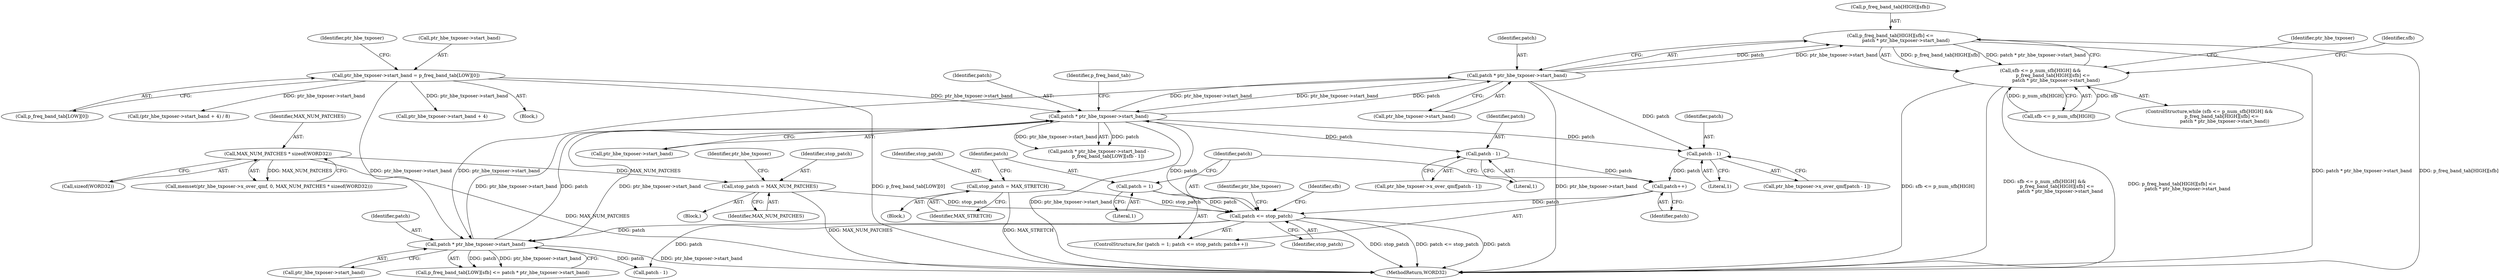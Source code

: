 digraph "0_Android_04e8cd58f075bec5892e369c8deebca9c67e855c_4@array" {
"1000510" [label="(Call,p_freq_band_tab[HIGH][sfb] <=\n                     patch * ptr_hbe_txposer->start_band)"];
"1000516" [label="(Call,patch * ptr_hbe_txposer->start_band)"];
"1000468" [label="(Call,patch * ptr_hbe_txposer->start_band)"];
"1000451" [label="(Call,patch * ptr_hbe_txposer->start_band)"];
"1000432" [label="(Call,patch <= stop_patch)"];
"1000435" [label="(Call,patch++)"];
"1000487" [label="(Call,patch - 1)"];
"1000528" [label="(Call,patch - 1)"];
"1000429" [label="(Call,patch = 1)"];
"1000425" [label="(Call,stop_patch = MAX_STRETCH)"];
"1000415" [label="(Call,stop_patch = MAX_NUM_PATCHES)"];
"1000405" [label="(Call,MAX_NUM_PATCHES * sizeof(WORD32))"];
"1000115" [label="(Call,ptr_hbe_txposer->start_band = p_freq_band_tab[LOW][0])"];
"1000504" [label="(Call,sfb <= p_num_sfb[HIGH] &&\n                 p_freq_band_tab[HIGH][sfb] <=\n                     patch * ptr_hbe_txposer->start_band)"];
"1000116" [label="(Call,ptr_hbe_txposer->start_band)"];
"1000143" [label="(Call,ptr_hbe_txposer->start_band + 4)"];
"1000400" [label="(Call,memset(ptr_hbe_txposer->x_over_qmf, 0, MAX_NUM_PATCHES * sizeof(WORD32)))"];
"1000526" [label="(Identifier,ptr_hbe_txposer)"];
"1000529" [label="(Identifier,patch)"];
"1000452" [label="(Identifier,patch)"];
"1000488" [label="(Identifier,patch)"];
"1000114" [label="(Block,)"];
"1000517" [label="(Identifier,patch)"];
"1000524" [label="(Call,ptr_hbe_txposer->x_over_qmf[patch - 1])"];
"1000469" [label="(Identifier,patch)"];
"1000436" [label="(Identifier,patch)"];
"1000420" [label="(Identifier,ptr_hbe_txposer)"];
"1000435" [label="(Call,patch++)"];
"1000416" [label="(Identifier,stop_patch)"];
"1000406" [label="(Identifier,MAX_NUM_PATCHES)"];
"1000115" [label="(Call,ptr_hbe_txposer->start_band = p_freq_band_tab[LOW][0])"];
"1000424" [label="(Block,)"];
"1000433" [label="(Identifier,patch)"];
"1000119" [label="(Call,p_freq_band_tab[LOW][0])"];
"1000429" [label="(Call,patch = 1)"];
"1000503" [label="(ControlStructure,while (sfb <= p_num_sfb[HIGH] &&\n                 p_freq_band_tab[HIGH][sfb] <=\n                     patch * ptr_hbe_txposer->start_band))"];
"1000142" [label="(Call,(ptr_hbe_txposer->start_band + 4) / 8)"];
"1000453" [label="(Call,ptr_hbe_txposer->start_band)"];
"1000505" [label="(Call,sfb <= p_num_sfb[HIGH])"];
"1000441" [label="(Identifier,sfb)"];
"1000489" [label="(Literal,1)"];
"1000417" [label="(Identifier,MAX_NUM_PATCHES)"];
"1000415" [label="(Call,stop_patch = MAX_NUM_PATCHES)"];
"1000475" [label="(Identifier,p_freq_band_tab)"];
"1000510" [label="(Call,p_freq_band_tab[HIGH][sfb] <=\n                     patch * ptr_hbe_txposer->start_band)"];
"1000126" [label="(Identifier,ptr_hbe_txposer)"];
"1000468" [label="(Call,patch * ptr_hbe_txposer->start_band)"];
"1000571" [label="(MethodReturn,WORD32)"];
"1000428" [label="(ControlStructure,for (patch = 1; patch <= stop_patch; patch++))"];
"1000487" [label="(Call,patch - 1)"];
"1000431" [label="(Literal,1)"];
"1000407" [label="(Call,sizeof(WORD32))"];
"1000405" [label="(Call,MAX_NUM_PATCHES * sizeof(WORD32))"];
"1000528" [label="(Call,patch - 1)"];
"1000432" [label="(Call,patch <= stop_patch)"];
"1000425" [label="(Call,stop_patch = MAX_STRETCH)"];
"1000516" [label="(Call,patch * ptr_hbe_txposer->start_band)"];
"1000522" [label="(Identifier,sfb)"];
"1000483" [label="(Call,ptr_hbe_txposer->x_over_qmf[patch - 1])"];
"1000518" [label="(Call,ptr_hbe_txposer->start_band)"];
"1000530" [label="(Literal,1)"];
"1000445" [label="(Call,p_freq_band_tab[LOW][sfb] <= patch * ptr_hbe_txposer->start_band)"];
"1000504" [label="(Call,sfb <= p_num_sfb[HIGH] &&\n                 p_freq_band_tab[HIGH][sfb] <=\n                     patch * ptr_hbe_txposer->start_band)"];
"1000511" [label="(Call,p_freq_band_tab[HIGH][sfb])"];
"1000545" [label="(Call,patch - 1)"];
"1000434" [label="(Identifier,stop_patch)"];
"1000430" [label="(Identifier,patch)"];
"1000467" [label="(Call,patch * ptr_hbe_txposer->start_band -\n             p_freq_band_tab[LOW][sfb - 1])"];
"1000470" [label="(Call,ptr_hbe_txposer->start_band)"];
"1000427" [label="(Identifier,MAX_STRETCH)"];
"1000426" [label="(Identifier,stop_patch)"];
"1000562" [label="(Identifier,ptr_hbe_txposer)"];
"1000451" [label="(Call,patch * ptr_hbe_txposer->start_band)"];
"1000414" [label="(Block,)"];
"1000510" -> "1000504"  [label="AST: "];
"1000510" -> "1000516"  [label="CFG: "];
"1000511" -> "1000510"  [label="AST: "];
"1000516" -> "1000510"  [label="AST: "];
"1000504" -> "1000510"  [label="CFG: "];
"1000510" -> "1000571"  [label="DDG: p_freq_band_tab[HIGH][sfb]"];
"1000510" -> "1000571"  [label="DDG: patch * ptr_hbe_txposer->start_band"];
"1000510" -> "1000504"  [label="DDG: p_freq_band_tab[HIGH][sfb]"];
"1000510" -> "1000504"  [label="DDG: patch * ptr_hbe_txposer->start_band"];
"1000516" -> "1000510"  [label="DDG: patch"];
"1000516" -> "1000510"  [label="DDG: ptr_hbe_txposer->start_band"];
"1000516" -> "1000518"  [label="CFG: "];
"1000517" -> "1000516"  [label="AST: "];
"1000518" -> "1000516"  [label="AST: "];
"1000516" -> "1000571"  [label="DDG: ptr_hbe_txposer->start_band"];
"1000516" -> "1000451"  [label="DDG: ptr_hbe_txposer->start_band"];
"1000516" -> "1000468"  [label="DDG: ptr_hbe_txposer->start_band"];
"1000468" -> "1000516"  [label="DDG: patch"];
"1000468" -> "1000516"  [label="DDG: ptr_hbe_txposer->start_band"];
"1000516" -> "1000528"  [label="DDG: patch"];
"1000468" -> "1000467"  [label="AST: "];
"1000468" -> "1000470"  [label="CFG: "];
"1000469" -> "1000468"  [label="AST: "];
"1000470" -> "1000468"  [label="AST: "];
"1000475" -> "1000468"  [label="CFG: "];
"1000468" -> "1000571"  [label="DDG: ptr_hbe_txposer->start_band"];
"1000468" -> "1000451"  [label="DDG: ptr_hbe_txposer->start_band"];
"1000468" -> "1000467"  [label="DDG: patch"];
"1000468" -> "1000467"  [label="DDG: ptr_hbe_txposer->start_band"];
"1000451" -> "1000468"  [label="DDG: patch"];
"1000451" -> "1000468"  [label="DDG: ptr_hbe_txposer->start_band"];
"1000432" -> "1000468"  [label="DDG: patch"];
"1000115" -> "1000468"  [label="DDG: ptr_hbe_txposer->start_band"];
"1000468" -> "1000487"  [label="DDG: patch"];
"1000468" -> "1000528"  [label="DDG: patch"];
"1000451" -> "1000445"  [label="AST: "];
"1000451" -> "1000453"  [label="CFG: "];
"1000452" -> "1000451"  [label="AST: "];
"1000453" -> "1000451"  [label="AST: "];
"1000445" -> "1000451"  [label="CFG: "];
"1000451" -> "1000571"  [label="DDG: ptr_hbe_txposer->start_band"];
"1000451" -> "1000445"  [label="DDG: patch"];
"1000451" -> "1000445"  [label="DDG: ptr_hbe_txposer->start_band"];
"1000432" -> "1000451"  [label="DDG: patch"];
"1000115" -> "1000451"  [label="DDG: ptr_hbe_txposer->start_band"];
"1000451" -> "1000545"  [label="DDG: patch"];
"1000432" -> "1000428"  [label="AST: "];
"1000432" -> "1000434"  [label="CFG: "];
"1000433" -> "1000432"  [label="AST: "];
"1000434" -> "1000432"  [label="AST: "];
"1000441" -> "1000432"  [label="CFG: "];
"1000562" -> "1000432"  [label="CFG: "];
"1000432" -> "1000571"  [label="DDG: stop_patch"];
"1000432" -> "1000571"  [label="DDG: patch <= stop_patch"];
"1000432" -> "1000571"  [label="DDG: patch"];
"1000435" -> "1000432"  [label="DDG: patch"];
"1000429" -> "1000432"  [label="DDG: patch"];
"1000425" -> "1000432"  [label="DDG: stop_patch"];
"1000415" -> "1000432"  [label="DDG: stop_patch"];
"1000432" -> "1000545"  [label="DDG: patch"];
"1000435" -> "1000428"  [label="AST: "];
"1000435" -> "1000436"  [label="CFG: "];
"1000436" -> "1000435"  [label="AST: "];
"1000433" -> "1000435"  [label="CFG: "];
"1000487" -> "1000435"  [label="DDG: patch"];
"1000528" -> "1000435"  [label="DDG: patch"];
"1000487" -> "1000483"  [label="AST: "];
"1000487" -> "1000489"  [label="CFG: "];
"1000488" -> "1000487"  [label="AST: "];
"1000489" -> "1000487"  [label="AST: "];
"1000483" -> "1000487"  [label="CFG: "];
"1000528" -> "1000524"  [label="AST: "];
"1000528" -> "1000530"  [label="CFG: "];
"1000529" -> "1000528"  [label="AST: "];
"1000530" -> "1000528"  [label="AST: "];
"1000524" -> "1000528"  [label="CFG: "];
"1000429" -> "1000428"  [label="AST: "];
"1000429" -> "1000431"  [label="CFG: "];
"1000430" -> "1000429"  [label="AST: "];
"1000431" -> "1000429"  [label="AST: "];
"1000433" -> "1000429"  [label="CFG: "];
"1000425" -> "1000424"  [label="AST: "];
"1000425" -> "1000427"  [label="CFG: "];
"1000426" -> "1000425"  [label="AST: "];
"1000427" -> "1000425"  [label="AST: "];
"1000430" -> "1000425"  [label="CFG: "];
"1000425" -> "1000571"  [label="DDG: MAX_STRETCH"];
"1000415" -> "1000414"  [label="AST: "];
"1000415" -> "1000417"  [label="CFG: "];
"1000416" -> "1000415"  [label="AST: "];
"1000417" -> "1000415"  [label="AST: "];
"1000420" -> "1000415"  [label="CFG: "];
"1000415" -> "1000571"  [label="DDG: MAX_NUM_PATCHES"];
"1000405" -> "1000415"  [label="DDG: MAX_NUM_PATCHES"];
"1000405" -> "1000400"  [label="AST: "];
"1000405" -> "1000407"  [label="CFG: "];
"1000406" -> "1000405"  [label="AST: "];
"1000407" -> "1000405"  [label="AST: "];
"1000400" -> "1000405"  [label="CFG: "];
"1000405" -> "1000571"  [label="DDG: MAX_NUM_PATCHES"];
"1000405" -> "1000400"  [label="DDG: MAX_NUM_PATCHES"];
"1000115" -> "1000114"  [label="AST: "];
"1000115" -> "1000119"  [label="CFG: "];
"1000116" -> "1000115"  [label="AST: "];
"1000119" -> "1000115"  [label="AST: "];
"1000126" -> "1000115"  [label="CFG: "];
"1000115" -> "1000571"  [label="DDG: p_freq_band_tab[LOW][0]"];
"1000115" -> "1000142"  [label="DDG: ptr_hbe_txposer->start_band"];
"1000115" -> "1000143"  [label="DDG: ptr_hbe_txposer->start_band"];
"1000504" -> "1000503"  [label="AST: "];
"1000504" -> "1000505"  [label="CFG: "];
"1000505" -> "1000504"  [label="AST: "];
"1000522" -> "1000504"  [label="CFG: "];
"1000526" -> "1000504"  [label="CFG: "];
"1000504" -> "1000571"  [label="DDG: sfb <= p_num_sfb[HIGH]"];
"1000504" -> "1000571"  [label="DDG: sfb <= p_num_sfb[HIGH] &&\n                 p_freq_band_tab[HIGH][sfb] <=\n                     patch * ptr_hbe_txposer->start_band"];
"1000504" -> "1000571"  [label="DDG: p_freq_band_tab[HIGH][sfb] <=\n                     patch * ptr_hbe_txposer->start_band"];
"1000505" -> "1000504"  [label="DDG: sfb"];
"1000505" -> "1000504"  [label="DDG: p_num_sfb[HIGH]"];
}
